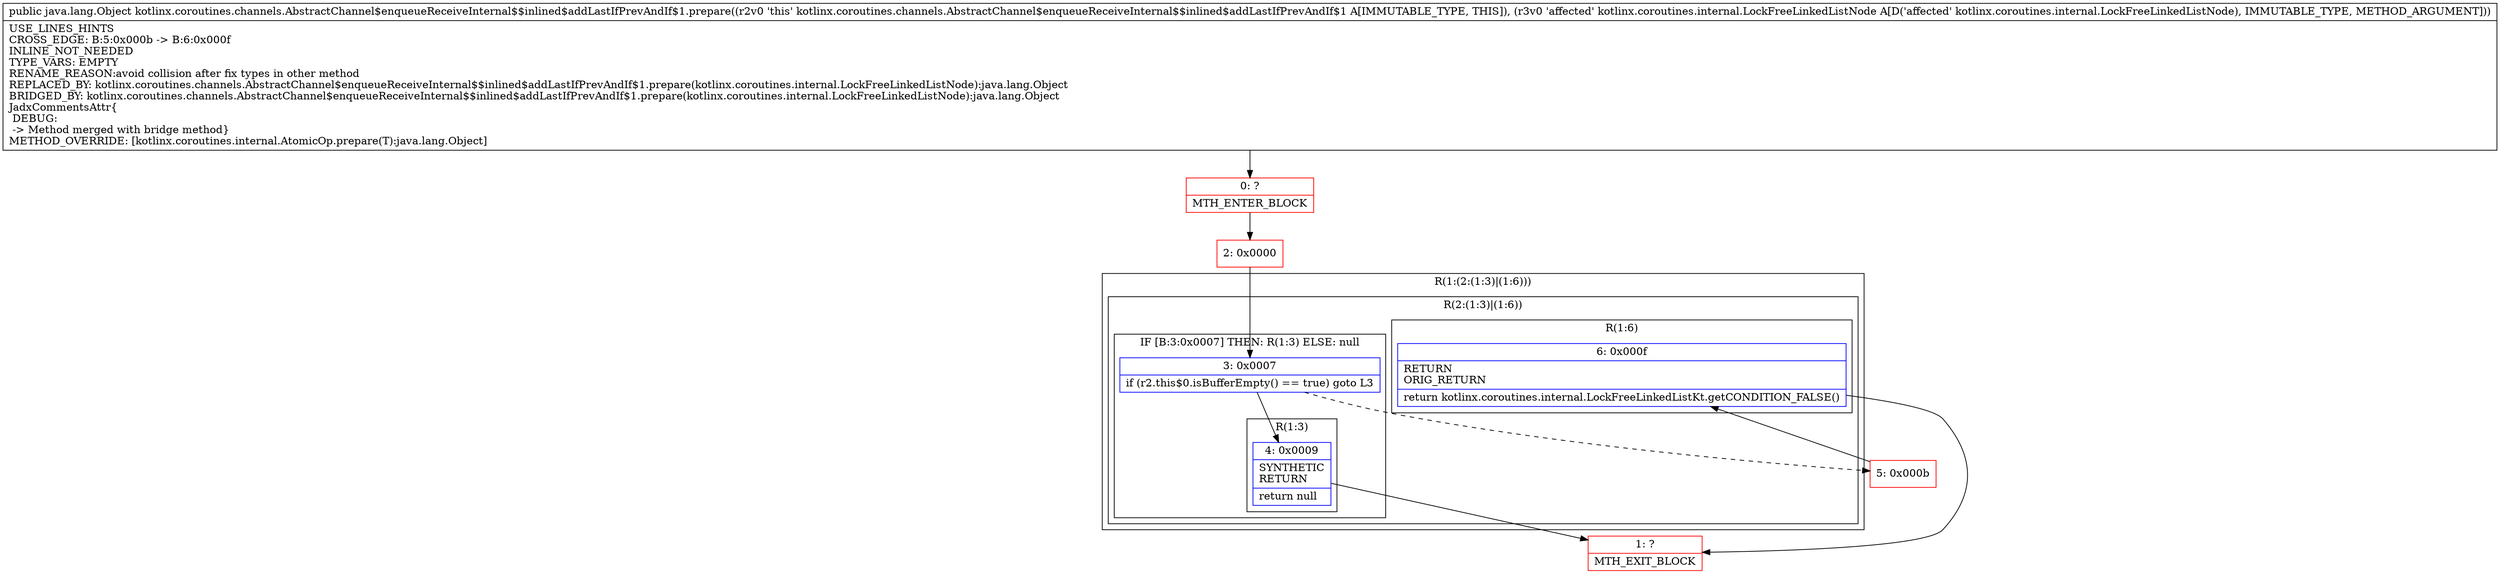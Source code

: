 digraph "CFG forkotlinx.coroutines.channels.AbstractChannel$enqueueReceiveInternal$$inlined$addLastIfPrevAndIf$1.prepare(Lkotlinx\/coroutines\/internal\/LockFreeLinkedListNode;)Ljava\/lang\/Object;" {
subgraph cluster_Region_1692858557 {
label = "R(1:(2:(1:3)|(1:6)))";
node [shape=record,color=blue];
subgraph cluster_Region_1056804509 {
label = "R(2:(1:3)|(1:6))";
node [shape=record,color=blue];
subgraph cluster_IfRegion_946328638 {
label = "IF [B:3:0x0007] THEN: R(1:3) ELSE: null";
node [shape=record,color=blue];
Node_3 [shape=record,label="{3\:\ 0x0007|if (r2.this$0.isBufferEmpty() == true) goto L3\l}"];
subgraph cluster_Region_1756785581 {
label = "R(1:3)";
node [shape=record,color=blue];
Node_4 [shape=record,label="{4\:\ 0x0009|SYNTHETIC\lRETURN\l|return null\l}"];
}
}
subgraph cluster_Region_1002849558 {
label = "R(1:6)";
node [shape=record,color=blue];
Node_6 [shape=record,label="{6\:\ 0x000f|RETURN\lORIG_RETURN\l|return kotlinx.coroutines.internal.LockFreeLinkedListKt.getCONDITION_FALSE()\l}"];
}
}
}
Node_0 [shape=record,color=red,label="{0\:\ ?|MTH_ENTER_BLOCK\l}"];
Node_2 [shape=record,color=red,label="{2\:\ 0x0000}"];
Node_1 [shape=record,color=red,label="{1\:\ ?|MTH_EXIT_BLOCK\l}"];
Node_5 [shape=record,color=red,label="{5\:\ 0x000b}"];
MethodNode[shape=record,label="{public java.lang.Object kotlinx.coroutines.channels.AbstractChannel$enqueueReceiveInternal$$inlined$addLastIfPrevAndIf$1.prepare((r2v0 'this' kotlinx.coroutines.channels.AbstractChannel$enqueueReceiveInternal$$inlined$addLastIfPrevAndIf$1 A[IMMUTABLE_TYPE, THIS]), (r3v0 'affected' kotlinx.coroutines.internal.LockFreeLinkedListNode A[D('affected' kotlinx.coroutines.internal.LockFreeLinkedListNode), IMMUTABLE_TYPE, METHOD_ARGUMENT]))  | USE_LINES_HINTS\lCROSS_EDGE: B:5:0x000b \-\> B:6:0x000f\lINLINE_NOT_NEEDED\lTYPE_VARS: EMPTY\lRENAME_REASON:avoid collision after fix types in other method\lREPLACED_BY: kotlinx.coroutines.channels.AbstractChannel$enqueueReceiveInternal$$inlined$addLastIfPrevAndIf$1.prepare(kotlinx.coroutines.internal.LockFreeLinkedListNode):java.lang.Object\lBRIDGED_BY: kotlinx.coroutines.channels.AbstractChannel$enqueueReceiveInternal$$inlined$addLastIfPrevAndIf$1.prepare(kotlinx.coroutines.internal.LockFreeLinkedListNode):java.lang.Object\lJadxCommentsAttr\{\l DEBUG: \l \-\> Method merged with bridge method\}\lMETHOD_OVERRIDE: [kotlinx.coroutines.internal.AtomicOp.prepare(T):java.lang.Object]\l}"];
MethodNode -> Node_0;Node_3 -> Node_4;
Node_3 -> Node_5[style=dashed];
Node_4 -> Node_1;
Node_6 -> Node_1;
Node_0 -> Node_2;
Node_2 -> Node_3;
Node_5 -> Node_6;
}

